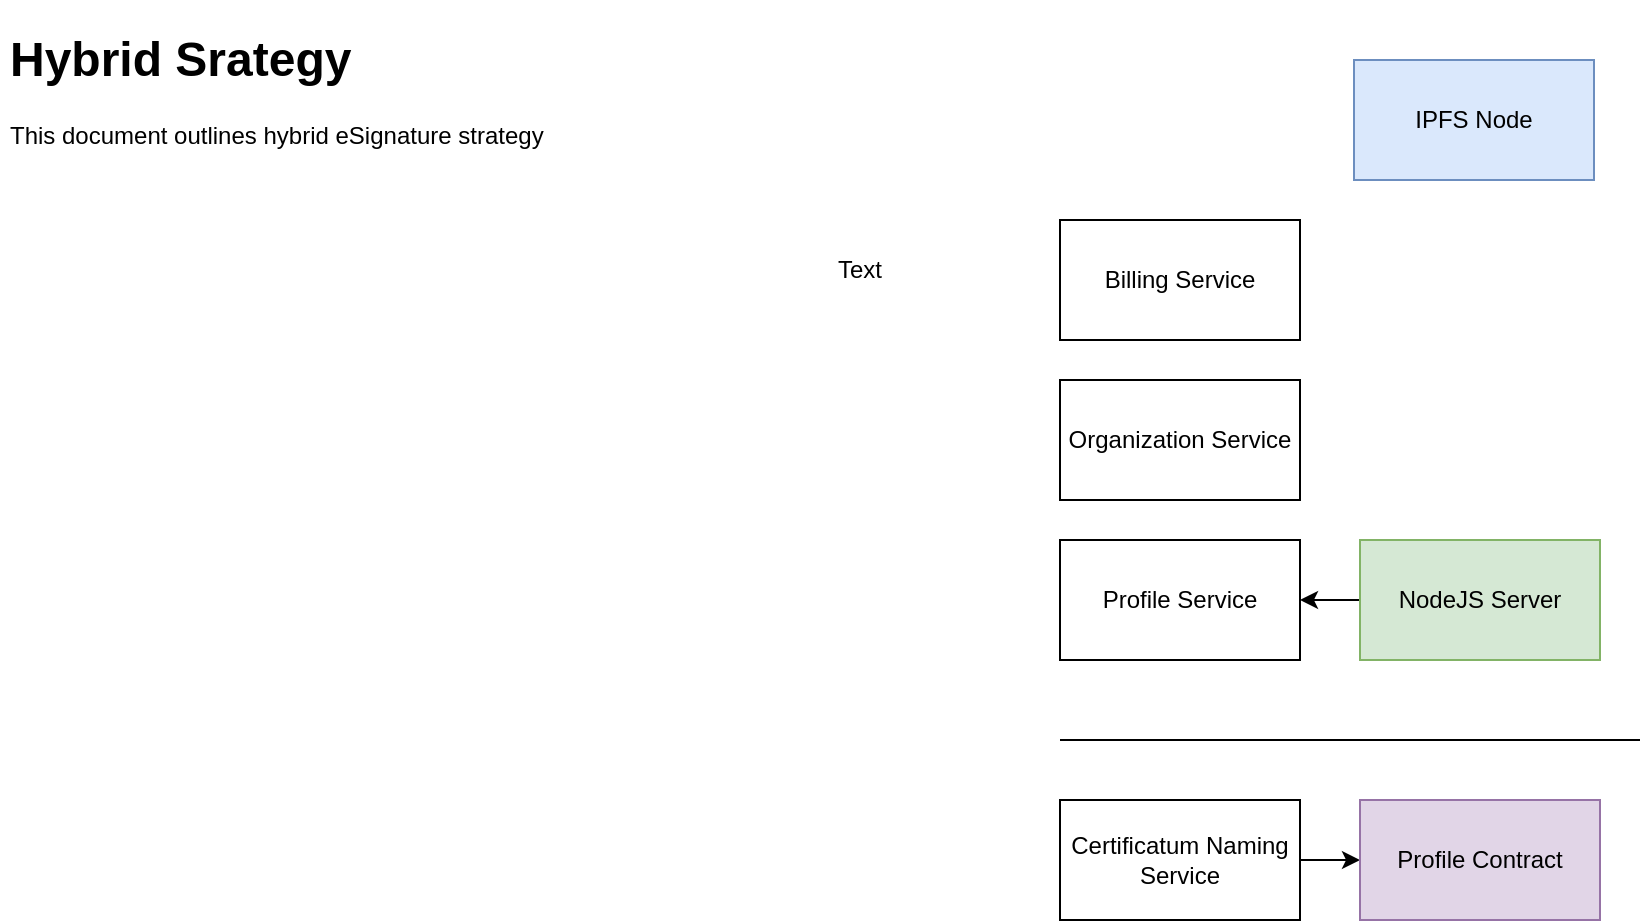 <mxfile version="20.0.1" type="github">
  <diagram id="3rYCbEd0zkkZ-dNJcZxi" name="Page-1">
    <mxGraphModel dx="1023" dy="535" grid="1" gridSize="10" guides="1" tooltips="1" connect="1" arrows="1" fold="1" page="1" pageScale="1" pageWidth="827" pageHeight="1169" math="0" shadow="0">
      <root>
        <mxCell id="0" />
        <mxCell id="1" parent="0" />
        <mxCell id="Q3uOGicDG-9tAQ61zbui-1" value="Text" style="text;html=1;strokeColor=none;fillColor=none;align=center;verticalAlign=middle;whiteSpace=wrap;rounded=0;" parent="1" vertex="1">
          <mxGeometry x="430" y="130" width="60" height="30" as="geometry" />
        </mxCell>
        <mxCell id="Q3uOGicDG-9tAQ61zbui-2" value="&lt;h1&gt;Hybrid Srategy&lt;br&gt;&lt;/h1&gt;&lt;p&gt;This document outlines hybrid eSignature strategy&lt;br&gt;&lt;/p&gt;" style="text;html=1;strokeColor=none;fillColor=none;spacing=5;spacingTop=-20;whiteSpace=wrap;overflow=hidden;rounded=0;" parent="1" vertex="1">
          <mxGeometry x="30" y="20" width="340" height="120" as="geometry" />
        </mxCell>
        <mxCell id="Q3uOGicDG-9tAQ61zbui-9" style="edgeStyle=orthogonalEdgeStyle;rounded=0;orthogonalLoop=1;jettySize=auto;html=1;entryX=1;entryY=0.5;entryDx=0;entryDy=0;" parent="1" source="Q3uOGicDG-9tAQ61zbui-3" target="Q3uOGicDG-9tAQ61zbui-4" edge="1">
          <mxGeometry relative="1" as="geometry" />
        </mxCell>
        <mxCell id="Q3uOGicDG-9tAQ61zbui-3" value="NodeJS Server" style="rounded=0;whiteSpace=wrap;html=1;fillColor=#d5e8d4;strokeColor=#82b366;" parent="1" vertex="1">
          <mxGeometry x="710" y="280" width="120" height="60" as="geometry" />
        </mxCell>
        <mxCell id="Q3uOGicDG-9tAQ61zbui-4" value="Profile Service" style="rounded=0;whiteSpace=wrap;html=1;" parent="1" vertex="1">
          <mxGeometry x="560" y="280" width="120" height="60" as="geometry" />
        </mxCell>
        <mxCell id="Q3uOGicDG-9tAQ61zbui-7" style="edgeStyle=orthogonalEdgeStyle;rounded=0;orthogonalLoop=1;jettySize=auto;html=1;entryX=0;entryY=0.5;entryDx=0;entryDy=0;" parent="1" source="Q3uOGicDG-9tAQ61zbui-5" target="Q3uOGicDG-9tAQ61zbui-6" edge="1">
          <mxGeometry relative="1" as="geometry" />
        </mxCell>
        <mxCell id="Q3uOGicDG-9tAQ61zbui-5" value="Certificatum Naming Service" style="rounded=0;whiteSpace=wrap;html=1;" parent="1" vertex="1">
          <mxGeometry x="560" y="410" width="120" height="60" as="geometry" />
        </mxCell>
        <mxCell id="Q3uOGicDG-9tAQ61zbui-6" value="Profile Contract" style="rounded=0;whiteSpace=wrap;html=1;fillColor=#e1d5e7;strokeColor=#9673a6;" parent="1" vertex="1">
          <mxGeometry x="710" y="410" width="120" height="60" as="geometry" />
        </mxCell>
        <mxCell id="Q3uOGicDG-9tAQ61zbui-10" value="IPFS Node" style="rounded=0;whiteSpace=wrap;html=1;fillColor=#dae8fc;strokeColor=#6c8ebf;" parent="1" vertex="1">
          <mxGeometry x="707" y="40" width="120" height="60" as="geometry" />
        </mxCell>
        <mxCell id="Q3uOGicDG-9tAQ61zbui-11" value="" style="endArrow=none;html=1;rounded=0;" parent="1" edge="1">
          <mxGeometry width="50" height="50" relative="1" as="geometry">
            <mxPoint x="560" y="380" as="sourcePoint" />
            <mxPoint x="850" y="380" as="targetPoint" />
          </mxGeometry>
        </mxCell>
        <mxCell id="FKxQLPrgO6N4Tm7W1PhC-1" value="Organization Service" style="rounded=0;whiteSpace=wrap;html=1;" vertex="1" parent="1">
          <mxGeometry x="560" y="200" width="120" height="60" as="geometry" />
        </mxCell>
        <mxCell id="FKxQLPrgO6N4Tm7W1PhC-2" value="Billing Service" style="rounded=0;whiteSpace=wrap;html=1;" vertex="1" parent="1">
          <mxGeometry x="560" y="120" width="120" height="60" as="geometry" />
        </mxCell>
      </root>
    </mxGraphModel>
  </diagram>
</mxfile>
